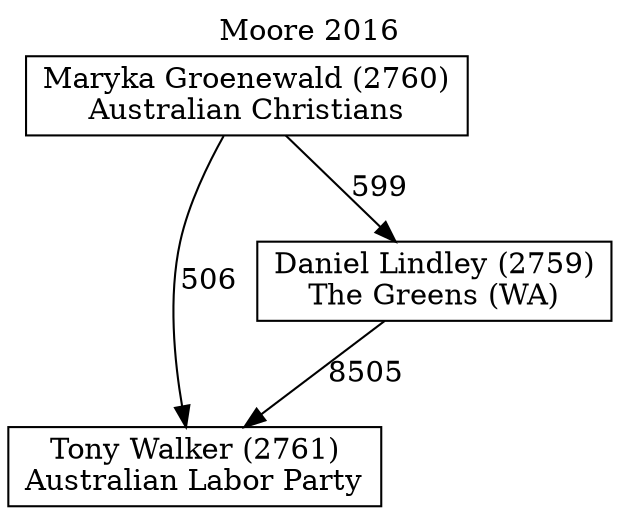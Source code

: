 // House preference flow
digraph "Tony Walker (2761)_Moore_2016" {
	graph [label="Moore 2016" labelloc=t mclimit=10]
	node [shape=box]
	"Maryka Groenewald (2760)" [label="Maryka Groenewald (2760)
Australian Christians"]
	"Tony Walker (2761)" [label="Tony Walker (2761)
Australian Labor Party"]
	"Daniel Lindley (2759)" [label="Daniel Lindley (2759)
The Greens (WA)"]
	"Daniel Lindley (2759)" -> "Tony Walker (2761)" [label=8505]
	"Maryka Groenewald (2760)" -> "Tony Walker (2761)" [label=506]
	"Maryka Groenewald (2760)" -> "Daniel Lindley (2759)" [label=599]
}
